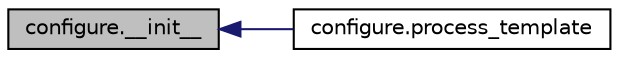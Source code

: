 digraph "configure.__init__"
{
  edge [fontname="Helvetica",fontsize="10",labelfontname="Helvetica",labelfontsize="10"];
  node [fontname="Helvetica",fontsize="10",shape=record];
  rankdir="LR";
  Node2 [label="configure.__init__",height=0.2,width=0.4,color="black", fillcolor="grey75", style="filled", fontcolor="black"];
  Node2 -> Node3 [dir="back",color="midnightblue",fontsize="10",style="solid",fontname="Helvetica"];
  Node3 [label="configure.process_template",height=0.2,width=0.4,color="black", fillcolor="white", style="filled",URL="$namespaceconfigure.html#a0131813b774dd002d783ca87f2f4f5ce"];
}
